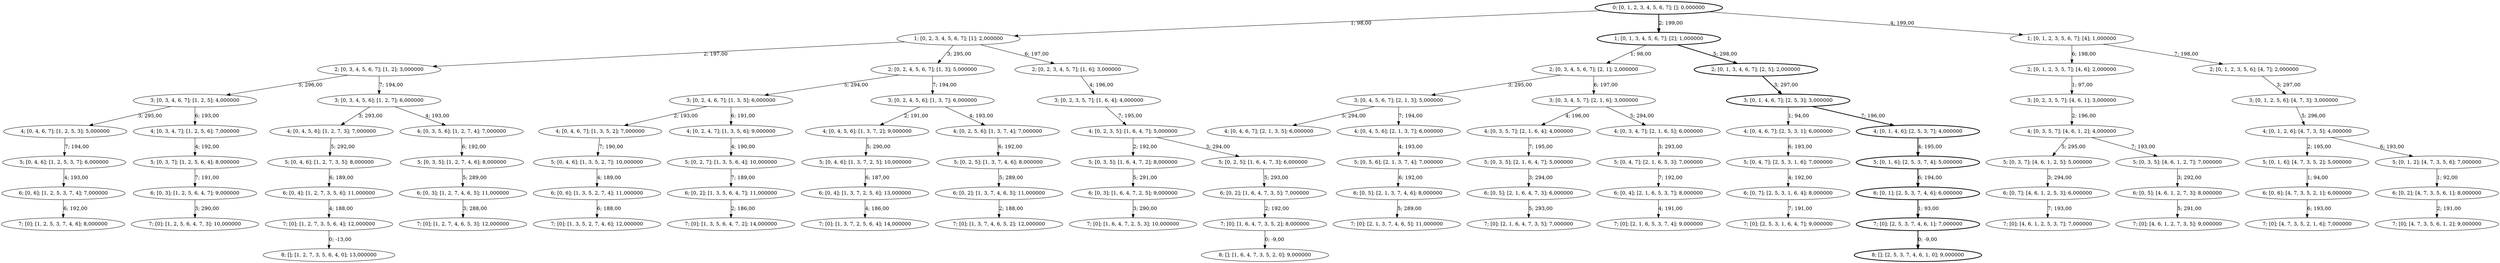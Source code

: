 strict digraph G {
  1 [ style="solid" label="6; [0, 6]; [1, 2, 5, 3, 7, 4]; 7,000000" ];
  2 [ style="solid" label="7; [0]; [1, 2, 5, 3, 7, 4, 6]; 8,000000" ];
  3 [ style="solid" label="5; [0, 4, 6]; [1, 2, 5, 3, 7]; 6,000000" ];
  4 [ style="solid" label="4; [0, 4, 6, 7]; [1, 2, 5, 3]; 5,000000" ];
  5 [ style="solid" label="3; [0, 3, 4, 6, 7]; [1, 2, 5]; 4,000000" ];
  6 [ style="solid" label="6; [0, 3]; [1, 2, 5, 6, 4, 7]; 9,000000" ];
  7 [ style="solid" label="7; [0]; [1, 2, 5, 6, 4, 7, 3]; 10,000000" ];
  8 [ style="solid" label="5; [0, 3, 7]; [1, 2, 5, 6, 4]; 8,000000" ];
  9 [ style="solid" label="4; [0, 3, 4, 7]; [1, 2, 5, 6]; 7,000000" ];
  10 [ style="solid" label="2; [0, 3, 4, 5, 6, 7]; [1, 2]; 3,000000" ];
  11 [ style="solid" label="7; [0]; [1, 2, 7, 3, 5, 6, 4]; 12,000000" ];
  12 [ style="solid" label="8; []; [1, 2, 7, 3, 5, 6, 4, 0]; 13,000000" ];
  13 [ style="solid" label="6; [0, 4]; [1, 2, 7, 3, 5, 6]; 11,000000" ];
  14 [ style="solid" label="5; [0, 4, 6]; [1, 2, 7, 3, 5]; 8,000000" ];
  15 [ style="solid" label="4; [0, 4, 5, 6]; [1, 2, 7, 3]; 7,000000" ];
  16 [ style="solid" label="3; [0, 3, 4, 5, 6]; [1, 2, 7]; 6,000000" ];
  17 [ style="solid" label="6; [0, 3]; [1, 2, 7, 4, 6, 5]; 11,000000" ];
  18 [ style="solid" label="7; [0]; [1, 2, 7, 4, 6, 5, 3]; 12,000000" ];
  19 [ style="solid" label="5; [0, 3, 5]; [1, 2, 7, 4, 6]; 8,000000" ];
  20 [ style="solid" label="4; [0, 3, 5, 6]; [1, 2, 7, 4]; 7,000000" ];
  21 [ style="solid" label="1; [0, 2, 3, 4, 5, 6, 7]; [1]; 2,000000" ];
  22 [ style="solid" label="6; [0, 6]; [1, 3, 5, 2, 7, 4]; 11,000000" ];
  23 [ style="solid" label="7; [0]; [1, 3, 5, 2, 7, 4, 6]; 12,000000" ];
  24 [ style="solid" label="5; [0, 4, 6]; [1, 3, 5, 2, 7]; 10,000000" ];
  25 [ style="solid" label="4; [0, 4, 6, 7]; [1, 3, 5, 2]; 7,000000" ];
  26 [ style="solid" label="3; [0, 2, 4, 6, 7]; [1, 3, 5]; 6,000000" ];
  27 [ style="solid" label="6; [0, 2]; [1, 3, 5, 6, 4, 7]; 11,000000" ];
  28 [ style="solid" label="7; [0]; [1, 3, 5, 6, 4, 7, 2]; 14,000000" ];
  29 [ style="solid" label="5; [0, 2, 7]; [1, 3, 5, 6, 4]; 10,000000" ];
  30 [ style="solid" label="4; [0, 2, 4, 7]; [1, 3, 5, 6]; 9,000000" ];
  31 [ style="solid" label="2; [0, 2, 4, 5, 6, 7]; [1, 3]; 5,000000" ];
  32 [ style="solid" label="6; [0, 4]; [1, 3, 7, 2, 5, 6]; 13,000000" ];
  33 [ style="solid" label="7; [0]; [1, 3, 7, 2, 5, 6, 4]; 14,000000" ];
  34 [ style="solid" label="5; [0, 4, 6]; [1, 3, 7, 2, 5]; 10,000000" ];
  35 [ style="solid" label="4; [0, 4, 5, 6]; [1, 3, 7, 2]; 9,000000" ];
  36 [ style="solid" label="3; [0, 2, 4, 5, 6]; [1, 3, 7]; 6,000000" ];
  37 [ style="solid" label="6; [0, 2]; [1, 3, 7, 4, 6, 5]; 11,000000" ];
  38 [ style="solid" label="7; [0]; [1, 3, 7, 4, 6, 5, 2]; 12,000000" ];
  39 [ style="solid" label="5; [0, 2, 5]; [1, 3, 7, 4, 6]; 8,000000" ];
  40 [ style="solid" label="4; [0, 2, 5, 6]; [1, 3, 7, 4]; 7,000000" ];
  41 [ style="solid" label="6; [0, 3]; [1, 6, 4, 7, 2, 5]; 9,000000" ];
  42 [ style="solid" label="7; [0]; [1, 6, 4, 7, 2, 5, 3]; 10,000000" ];
  43 [ style="solid" label="5; [0, 3, 5]; [1, 6, 4, 7, 2]; 8,000000" ];
  44 [ style="solid" label="4; [0, 2, 3, 5]; [1, 6, 4, 7]; 5,000000" ];
  45 [ style="solid" label="7; [0]; [1, 6, 4, 7, 3, 5, 2]; 8,000000" ];
  46 [ style="solid" label="8; []; [1, 6, 4, 7, 3, 5, 2, 0]; 9,000000" ];
  47 [ style="solid" label="6; [0, 2]; [1, 6, 4, 7, 3, 5]; 7,000000" ];
  48 [ style="solid" label="5; [0, 2, 5]; [1, 6, 4, 7, 3]; 6,000000" ];
  49 [ style="solid" label="3; [0, 2, 3, 5, 7]; [1, 6, 4]; 4,000000" ];
  50 [ style="solid" label="2; [0, 2, 3, 4, 5, 7]; [1, 6]; 3,000000" ];
  51 [ style="bold" label="0; [0, 1, 2, 3, 4, 5, 6, 7]; []; 0,000000" ];
  52 [ style="solid" label="3; [0, 4, 5, 6, 7]; [2, 1, 3]; 5,000000" ];
  53 [ style="solid" label="4; [0, 4, 6, 7]; [2, 1, 3, 5]; 6,000000" ];
  54 [ style="solid" label="6; [0, 5]; [2, 1, 3, 7, 4, 6]; 8,000000" ];
  55 [ style="solid" label="7; [0]; [2, 1, 3, 7, 4, 6, 5]; 11,000000" ];
  56 [ style="solid" label="5; [0, 5, 6]; [2, 1, 3, 7, 4]; 7,000000" ];
  57 [ style="solid" label="4; [0, 4, 5, 6]; [2, 1, 3, 7]; 6,000000" ];
  58 [ style="solid" label="2; [0, 3, 4, 5, 6, 7]; [2, 1]; 2,000000" ];
  59 [ style="solid" label="6; [0, 5]; [2, 1, 6, 4, 7, 3]; 6,000000" ];
  60 [ style="solid" label="7; [0]; [2, 1, 6, 4, 7, 3, 5]; 7,000000" ];
  61 [ style="solid" label="5; [0, 3, 5]; [2, 1, 6, 4, 7]; 5,000000" ];
  62 [ style="solid" label="4; [0, 3, 5, 7]; [2, 1, 6, 4]; 4,000000" ];
  63 [ style="solid" label="3; [0, 3, 4, 5, 7]; [2, 1, 6]; 3,000000" ];
  64 [ style="solid" label="6; [0, 4]; [2, 1, 6, 5, 3, 7]; 8,000000" ];
  65 [ style="solid" label="7; [0]; [2, 1, 6, 5, 3, 7, 4]; 9,000000" ];
  66 [ style="solid" label="5; [0, 4, 7]; [2, 1, 6, 5, 3]; 7,000000" ];
  67 [ style="solid" label="4; [0, 3, 4, 7]; [2, 1, 6, 5]; 6,000000" ];
  68 [ style="bold" label="1; [0, 1, 3, 4, 5, 6, 7]; [2]; 1,000000" ];
  69 [ style="solid" label="6; [0, 7]; [2, 5, 3, 1, 6, 4]; 8,000000" ];
  70 [ style="solid" label="7; [0]; [2, 5, 3, 1, 6, 4, 7]; 9,000000" ];
  71 [ style="solid" label="5; [0, 4, 7]; [2, 5, 3, 1, 6]; 7,000000" ];
  72 [ style="solid" label="4; [0, 4, 6, 7]; [2, 5, 3, 1]; 6,000000" ];
  73 [ style="bold" label="3; [0, 1, 4, 6, 7]; [2, 5, 3]; 3,000000" ];
  74 [ style="bold" label="7; [0]; [2, 5, 3, 7, 4, 6, 1]; 7,000000" ];
  75 [ style="bold" label="8; []; [2, 5, 3, 7, 4, 6, 1, 0]; 9,000000" ];
  76 [ style="bold" label="6; [0, 1]; [2, 5, 3, 7, 4, 6]; 6,000000" ];
  77 [ style="bold" label="5; [0, 1, 6]; [2, 5, 3, 7, 4]; 5,000000" ];
  78 [ style="bold" label="4; [0, 1, 4, 6]; [2, 5, 3, 7]; 4,000000" ];
  79 [ style="bold" label="2; [0, 1, 3, 4, 6, 7]; [2, 5]; 2,000000" ];
  80 [ style="solid" label="6; [0, 7]; [4, 6, 1, 2, 5, 3]; 6,000000" ];
  81 [ style="solid" label="7; [0]; [4, 6, 1, 2, 5, 3, 7]; 7,000000" ];
  82 [ style="solid" label="5; [0, 3, 7]; [4, 6, 1, 2, 5]; 5,000000" ];
  83 [ style="solid" label="4; [0, 3, 5, 7]; [4, 6, 1, 2]; 4,000000" ];
  84 [ style="solid" label="6; [0, 5]; [4, 6, 1, 2, 7, 3]; 8,000000" ];
  85 [ style="solid" label="7; [0]; [4, 6, 1, 2, 7, 3, 5]; 9,000000" ];
  86 [ style="solid" label="5; [0, 3, 5]; [4, 6, 1, 2, 7]; 7,000000" ];
  87 [ style="solid" label="3; [0, 2, 3, 5, 7]; [4, 6, 1]; 3,000000" ];
  88 [ style="solid" label="2; [0, 1, 2, 3, 5, 7]; [4, 6]; 2,000000" ];
  89 [ style="solid" label="1; [0, 1, 2, 3, 5, 6, 7]; [4]; 1,000000" ];
  90 [ style="solid" label="6; [0, 6]; [4, 7, 3, 5, 2, 1]; 6,000000" ];
  91 [ style="solid" label="7; [0]; [4, 7, 3, 5, 2, 1, 6]; 7,000000" ];
  92 [ style="solid" label="5; [0, 1, 6]; [4, 7, 3, 5, 2]; 5,000000" ];
  93 [ style="solid" label="4; [0, 1, 2, 6]; [4, 7, 3, 5]; 4,000000" ];
  94 [ style="solid" label="6; [0, 2]; [4, 7, 3, 5, 6, 1]; 8,000000" ];
  95 [ style="solid" label="7; [0]; [4, 7, 3, 5, 6, 1, 2]; 9,000000" ];
  96 [ style="solid" label="5; [0, 1, 2]; [4, 7, 3, 5, 6]; 7,000000" ];
  97 [ style="solid" label="3; [0, 1, 2, 5, 6]; [4, 7, 3]; 3,000000" ];
  98 [ style="solid" label="2; [0, 1, 2, 3, 5, 6]; [4, 7]; 2,000000" ];
  1 -> 2 [ style="solid" label="6; 192,00" ];
  3 -> 1 [ style="solid" label="4; 193,00" ];
  4 -> 3 [ style="solid" label="7; 194,00" ];
  5 -> 4 [ style="solid" label="3; 295,00" ];
  6 -> 7 [ style="solid" label="3; 290,00" ];
  8 -> 6 [ style="solid" label="7; 191,00" ];
  9 -> 8 [ style="solid" label="4; 192,00" ];
  5 -> 9 [ style="solid" label="6; 193,00" ];
  10 -> 5 [ style="solid" label="5; 296,00" ];
  11 -> 12 [ style="solid" label="0; -13,00" ];
  13 -> 11 [ style="solid" label="4; 188,00" ];
  14 -> 13 [ style="solid" label="6; 189,00" ];
  15 -> 14 [ style="solid" label="5; 292,00" ];
  16 -> 15 [ style="solid" label="3; 293,00" ];
  17 -> 18 [ style="solid" label="3; 288,00" ];
  19 -> 17 [ style="solid" label="5; 289,00" ];
  20 -> 19 [ style="solid" label="6; 192,00" ];
  16 -> 20 [ style="solid" label="4; 193,00" ];
  10 -> 16 [ style="solid" label="7; 194,00" ];
  21 -> 10 [ style="solid" label="2; 197,00" ];
  22 -> 23 [ style="solid" label="6; 188,00" ];
  24 -> 22 [ style="solid" label="4; 189,00" ];
  25 -> 24 [ style="solid" label="7; 190,00" ];
  26 -> 25 [ style="solid" label="2; 193,00" ];
  27 -> 28 [ style="solid" label="2; 186,00" ];
  29 -> 27 [ style="solid" label="7; 189,00" ];
  30 -> 29 [ style="solid" label="4; 190,00" ];
  26 -> 30 [ style="solid" label="6; 191,00" ];
  31 -> 26 [ style="solid" label="5; 294,00" ];
  32 -> 33 [ style="solid" label="4; 186,00" ];
  34 -> 32 [ style="solid" label="6; 187,00" ];
  35 -> 34 [ style="solid" label="5; 290,00" ];
  36 -> 35 [ style="solid" label="2; 191,00" ];
  37 -> 38 [ style="solid" label="2; 188,00" ];
  39 -> 37 [ style="solid" label="5; 289,00" ];
  40 -> 39 [ style="solid" label="6; 192,00" ];
  36 -> 40 [ style="solid" label="4; 193,00" ];
  31 -> 36 [ style="solid" label="7; 194,00" ];
  21 -> 31 [ style="solid" label="3; 295,00" ];
  41 -> 42 [ style="solid" label="3; 290,00" ];
  43 -> 41 [ style="solid" label="5; 291,00" ];
  44 -> 43 [ style="solid" label="2; 192,00" ];
  45 -> 46 [ style="solid" label="0; -9,00" ];
  47 -> 45 [ style="solid" label="2; 192,00" ];
  48 -> 47 [ style="solid" label="5; 293,00" ];
  44 -> 48 [ style="solid" label="3; 294,00" ];
  49 -> 44 [ style="solid" label="7; 195,00" ];
  50 -> 49 [ style="solid" label="4; 196,00" ];
  21 -> 50 [ style="solid" label="6; 197,00" ];
  51 -> 21 [ style="solid" label="1; 98,00" ];
  52 -> 53 [ style="solid" label="5; 294,00" ];
  54 -> 55 [ style="solid" label="5; 289,00" ];
  56 -> 54 [ style="solid" label="6; 192,00" ];
  57 -> 56 [ style="solid" label="4; 193,00" ];
  52 -> 57 [ style="solid" label="7; 194,00" ];
  58 -> 52 [ style="solid" label="3; 295,00" ];
  59 -> 60 [ style="solid" label="5; 293,00" ];
  61 -> 59 [ style="solid" label="3; 294,00" ];
  62 -> 61 [ style="solid" label="7; 195,00" ];
  63 -> 62 [ style="solid" label="4; 196,00" ];
  64 -> 65 [ style="solid" label="4; 191,00" ];
  66 -> 64 [ style="solid" label="7; 192,00" ];
  67 -> 66 [ style="solid" label="3; 293,00" ];
  63 -> 67 [ style="solid" label="5; 294,00" ];
  58 -> 63 [ style="solid" label="6; 197,00" ];
  68 -> 58 [ style="solid" label="1; 98,00" ];
  69 -> 70 [ style="solid" label="7; 191,00" ];
  71 -> 69 [ style="solid" label="4; 192,00" ];
  72 -> 71 [ style="solid" label="6; 193,00" ];
  73 -> 72 [ style="solid" label="1; 94,00" ];
  74 -> 75 [ style="bold" label="0; -9,00" ];
  76 -> 74 [ style="bold" label="1; 93,00" ];
  77 -> 76 [ style="bold" label="6; 194,00" ];
  78 -> 77 [ style="bold" label="4; 195,00" ];
  73 -> 78 [ style="bold" label="7; 196,00" ];
  79 -> 73 [ style="bold" label="3; 297,00" ];
  68 -> 79 [ style="bold" label="5; 298,00" ];
  51 -> 68 [ style="bold" label="2; 199,00" ];
  80 -> 81 [ style="solid" label="7; 193,00" ];
  82 -> 80 [ style="solid" label="3; 294,00" ];
  83 -> 82 [ style="solid" label="5; 295,00" ];
  84 -> 85 [ style="solid" label="5; 291,00" ];
  86 -> 84 [ style="solid" label="3; 292,00" ];
  83 -> 86 [ style="solid" label="7; 193,00" ];
  87 -> 83 [ style="solid" label="2; 196,00" ];
  88 -> 87 [ style="solid" label="1; 97,00" ];
  89 -> 88 [ style="solid" label="6; 198,00" ];
  90 -> 91 [ style="solid" label="6; 193,00" ];
  92 -> 90 [ style="solid" label="1; 94,00" ];
  93 -> 92 [ style="solid" label="2; 195,00" ];
  94 -> 95 [ style="solid" label="2; 191,00" ];
  96 -> 94 [ style="solid" label="1; 92,00" ];
  93 -> 96 [ style="solid" label="6; 193,00" ];
  97 -> 93 [ style="solid" label="5; 296,00" ];
  98 -> 97 [ style="solid" label="3; 297,00" ];
  89 -> 98 [ style="solid" label="7; 198,00" ];
  51 -> 89 [ style="solid" label="4; 199,00" ];
}
